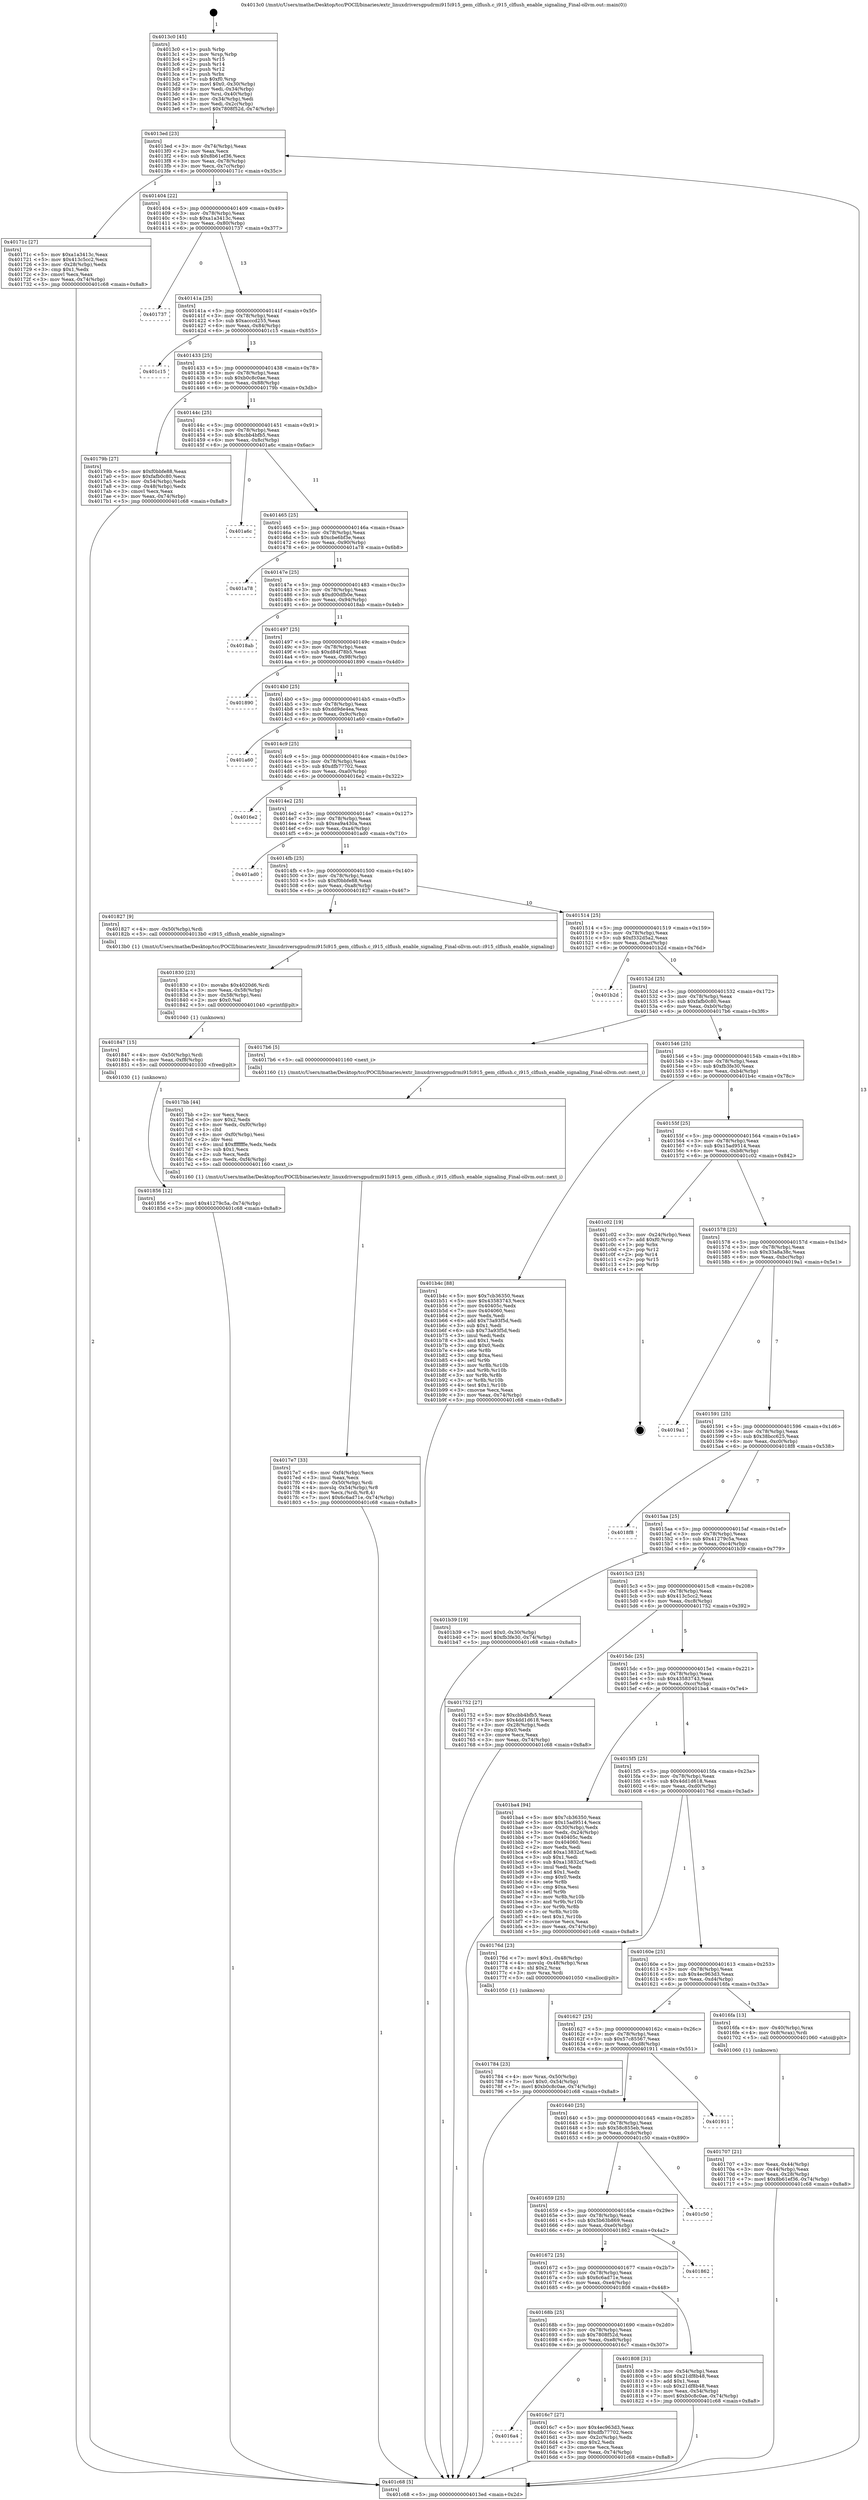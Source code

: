 digraph "0x4013c0" {
  label = "0x4013c0 (/mnt/c/Users/mathe/Desktop/tcc/POCII/binaries/extr_linuxdriversgpudrmi915i915_gem_clflush.c_i915_clflush_enable_signaling_Final-ollvm.out::main(0))"
  labelloc = "t"
  node[shape=record]

  Entry [label="",width=0.3,height=0.3,shape=circle,fillcolor=black,style=filled]
  "0x4013ed" [label="{
     0x4013ed [23]\l
     | [instrs]\l
     &nbsp;&nbsp;0x4013ed \<+3\>: mov -0x74(%rbp),%eax\l
     &nbsp;&nbsp;0x4013f0 \<+2\>: mov %eax,%ecx\l
     &nbsp;&nbsp;0x4013f2 \<+6\>: sub $0x8b61ef36,%ecx\l
     &nbsp;&nbsp;0x4013f8 \<+3\>: mov %eax,-0x78(%rbp)\l
     &nbsp;&nbsp;0x4013fb \<+3\>: mov %ecx,-0x7c(%rbp)\l
     &nbsp;&nbsp;0x4013fe \<+6\>: je 000000000040171c \<main+0x35c\>\l
  }"]
  "0x40171c" [label="{
     0x40171c [27]\l
     | [instrs]\l
     &nbsp;&nbsp;0x40171c \<+5\>: mov $0xa1a3413c,%eax\l
     &nbsp;&nbsp;0x401721 \<+5\>: mov $0x413c5cc2,%ecx\l
     &nbsp;&nbsp;0x401726 \<+3\>: mov -0x28(%rbp),%edx\l
     &nbsp;&nbsp;0x401729 \<+3\>: cmp $0x1,%edx\l
     &nbsp;&nbsp;0x40172c \<+3\>: cmovl %ecx,%eax\l
     &nbsp;&nbsp;0x40172f \<+3\>: mov %eax,-0x74(%rbp)\l
     &nbsp;&nbsp;0x401732 \<+5\>: jmp 0000000000401c68 \<main+0x8a8\>\l
  }"]
  "0x401404" [label="{
     0x401404 [22]\l
     | [instrs]\l
     &nbsp;&nbsp;0x401404 \<+5\>: jmp 0000000000401409 \<main+0x49\>\l
     &nbsp;&nbsp;0x401409 \<+3\>: mov -0x78(%rbp),%eax\l
     &nbsp;&nbsp;0x40140c \<+5\>: sub $0xa1a3413c,%eax\l
     &nbsp;&nbsp;0x401411 \<+3\>: mov %eax,-0x80(%rbp)\l
     &nbsp;&nbsp;0x401414 \<+6\>: je 0000000000401737 \<main+0x377\>\l
  }"]
  Exit [label="",width=0.3,height=0.3,shape=circle,fillcolor=black,style=filled,peripheries=2]
  "0x401737" [label="{
     0x401737\l
  }", style=dashed]
  "0x40141a" [label="{
     0x40141a [25]\l
     | [instrs]\l
     &nbsp;&nbsp;0x40141a \<+5\>: jmp 000000000040141f \<main+0x5f\>\l
     &nbsp;&nbsp;0x40141f \<+3\>: mov -0x78(%rbp),%eax\l
     &nbsp;&nbsp;0x401422 \<+5\>: sub $0xacccd255,%eax\l
     &nbsp;&nbsp;0x401427 \<+6\>: mov %eax,-0x84(%rbp)\l
     &nbsp;&nbsp;0x40142d \<+6\>: je 0000000000401c15 \<main+0x855\>\l
  }"]
  "0x401856" [label="{
     0x401856 [12]\l
     | [instrs]\l
     &nbsp;&nbsp;0x401856 \<+7\>: movl $0x41279c5a,-0x74(%rbp)\l
     &nbsp;&nbsp;0x40185d \<+5\>: jmp 0000000000401c68 \<main+0x8a8\>\l
  }"]
  "0x401c15" [label="{
     0x401c15\l
  }", style=dashed]
  "0x401433" [label="{
     0x401433 [25]\l
     | [instrs]\l
     &nbsp;&nbsp;0x401433 \<+5\>: jmp 0000000000401438 \<main+0x78\>\l
     &nbsp;&nbsp;0x401438 \<+3\>: mov -0x78(%rbp),%eax\l
     &nbsp;&nbsp;0x40143b \<+5\>: sub $0xb0c8c0ae,%eax\l
     &nbsp;&nbsp;0x401440 \<+6\>: mov %eax,-0x88(%rbp)\l
     &nbsp;&nbsp;0x401446 \<+6\>: je 000000000040179b \<main+0x3db\>\l
  }"]
  "0x401847" [label="{
     0x401847 [15]\l
     | [instrs]\l
     &nbsp;&nbsp;0x401847 \<+4\>: mov -0x50(%rbp),%rdi\l
     &nbsp;&nbsp;0x40184b \<+6\>: mov %eax,-0xf8(%rbp)\l
     &nbsp;&nbsp;0x401851 \<+5\>: call 0000000000401030 \<free@plt\>\l
     | [calls]\l
     &nbsp;&nbsp;0x401030 \{1\} (unknown)\l
  }"]
  "0x40179b" [label="{
     0x40179b [27]\l
     | [instrs]\l
     &nbsp;&nbsp;0x40179b \<+5\>: mov $0xf0bbfe88,%eax\l
     &nbsp;&nbsp;0x4017a0 \<+5\>: mov $0xfafb0c80,%ecx\l
     &nbsp;&nbsp;0x4017a5 \<+3\>: mov -0x54(%rbp),%edx\l
     &nbsp;&nbsp;0x4017a8 \<+3\>: cmp -0x48(%rbp),%edx\l
     &nbsp;&nbsp;0x4017ab \<+3\>: cmovl %ecx,%eax\l
     &nbsp;&nbsp;0x4017ae \<+3\>: mov %eax,-0x74(%rbp)\l
     &nbsp;&nbsp;0x4017b1 \<+5\>: jmp 0000000000401c68 \<main+0x8a8\>\l
  }"]
  "0x40144c" [label="{
     0x40144c [25]\l
     | [instrs]\l
     &nbsp;&nbsp;0x40144c \<+5\>: jmp 0000000000401451 \<main+0x91\>\l
     &nbsp;&nbsp;0x401451 \<+3\>: mov -0x78(%rbp),%eax\l
     &nbsp;&nbsp;0x401454 \<+5\>: sub $0xcbb4bfb5,%eax\l
     &nbsp;&nbsp;0x401459 \<+6\>: mov %eax,-0x8c(%rbp)\l
     &nbsp;&nbsp;0x40145f \<+6\>: je 0000000000401a6c \<main+0x6ac\>\l
  }"]
  "0x401830" [label="{
     0x401830 [23]\l
     | [instrs]\l
     &nbsp;&nbsp;0x401830 \<+10\>: movabs $0x4020d6,%rdi\l
     &nbsp;&nbsp;0x40183a \<+3\>: mov %eax,-0x58(%rbp)\l
     &nbsp;&nbsp;0x40183d \<+3\>: mov -0x58(%rbp),%esi\l
     &nbsp;&nbsp;0x401840 \<+2\>: mov $0x0,%al\l
     &nbsp;&nbsp;0x401842 \<+5\>: call 0000000000401040 \<printf@plt\>\l
     | [calls]\l
     &nbsp;&nbsp;0x401040 \{1\} (unknown)\l
  }"]
  "0x401a6c" [label="{
     0x401a6c\l
  }", style=dashed]
  "0x401465" [label="{
     0x401465 [25]\l
     | [instrs]\l
     &nbsp;&nbsp;0x401465 \<+5\>: jmp 000000000040146a \<main+0xaa\>\l
     &nbsp;&nbsp;0x40146a \<+3\>: mov -0x78(%rbp),%eax\l
     &nbsp;&nbsp;0x40146d \<+5\>: sub $0xcbe6bf3e,%eax\l
     &nbsp;&nbsp;0x401472 \<+6\>: mov %eax,-0x90(%rbp)\l
     &nbsp;&nbsp;0x401478 \<+6\>: je 0000000000401a78 \<main+0x6b8\>\l
  }"]
  "0x4017e7" [label="{
     0x4017e7 [33]\l
     | [instrs]\l
     &nbsp;&nbsp;0x4017e7 \<+6\>: mov -0xf4(%rbp),%ecx\l
     &nbsp;&nbsp;0x4017ed \<+3\>: imul %eax,%ecx\l
     &nbsp;&nbsp;0x4017f0 \<+4\>: mov -0x50(%rbp),%rdi\l
     &nbsp;&nbsp;0x4017f4 \<+4\>: movslq -0x54(%rbp),%r8\l
     &nbsp;&nbsp;0x4017f8 \<+4\>: mov %ecx,(%rdi,%r8,4)\l
     &nbsp;&nbsp;0x4017fc \<+7\>: movl $0x6c6ad71e,-0x74(%rbp)\l
     &nbsp;&nbsp;0x401803 \<+5\>: jmp 0000000000401c68 \<main+0x8a8\>\l
  }"]
  "0x401a78" [label="{
     0x401a78\l
  }", style=dashed]
  "0x40147e" [label="{
     0x40147e [25]\l
     | [instrs]\l
     &nbsp;&nbsp;0x40147e \<+5\>: jmp 0000000000401483 \<main+0xc3\>\l
     &nbsp;&nbsp;0x401483 \<+3\>: mov -0x78(%rbp),%eax\l
     &nbsp;&nbsp;0x401486 \<+5\>: sub $0xd00dfb0e,%eax\l
     &nbsp;&nbsp;0x40148b \<+6\>: mov %eax,-0x94(%rbp)\l
     &nbsp;&nbsp;0x401491 \<+6\>: je 00000000004018ab \<main+0x4eb\>\l
  }"]
  "0x4017bb" [label="{
     0x4017bb [44]\l
     | [instrs]\l
     &nbsp;&nbsp;0x4017bb \<+2\>: xor %ecx,%ecx\l
     &nbsp;&nbsp;0x4017bd \<+5\>: mov $0x2,%edx\l
     &nbsp;&nbsp;0x4017c2 \<+6\>: mov %edx,-0xf0(%rbp)\l
     &nbsp;&nbsp;0x4017c8 \<+1\>: cltd\l
     &nbsp;&nbsp;0x4017c9 \<+6\>: mov -0xf0(%rbp),%esi\l
     &nbsp;&nbsp;0x4017cf \<+2\>: idiv %esi\l
     &nbsp;&nbsp;0x4017d1 \<+6\>: imul $0xfffffffe,%edx,%edx\l
     &nbsp;&nbsp;0x4017d7 \<+3\>: sub $0x1,%ecx\l
     &nbsp;&nbsp;0x4017da \<+2\>: sub %ecx,%edx\l
     &nbsp;&nbsp;0x4017dc \<+6\>: mov %edx,-0xf4(%rbp)\l
     &nbsp;&nbsp;0x4017e2 \<+5\>: call 0000000000401160 \<next_i\>\l
     | [calls]\l
     &nbsp;&nbsp;0x401160 \{1\} (/mnt/c/Users/mathe/Desktop/tcc/POCII/binaries/extr_linuxdriversgpudrmi915i915_gem_clflush.c_i915_clflush_enable_signaling_Final-ollvm.out::next_i)\l
  }"]
  "0x4018ab" [label="{
     0x4018ab\l
  }", style=dashed]
  "0x401497" [label="{
     0x401497 [25]\l
     | [instrs]\l
     &nbsp;&nbsp;0x401497 \<+5\>: jmp 000000000040149c \<main+0xdc\>\l
     &nbsp;&nbsp;0x40149c \<+3\>: mov -0x78(%rbp),%eax\l
     &nbsp;&nbsp;0x40149f \<+5\>: sub $0xd84f78b5,%eax\l
     &nbsp;&nbsp;0x4014a4 \<+6\>: mov %eax,-0x98(%rbp)\l
     &nbsp;&nbsp;0x4014aa \<+6\>: je 0000000000401890 \<main+0x4d0\>\l
  }"]
  "0x401784" [label="{
     0x401784 [23]\l
     | [instrs]\l
     &nbsp;&nbsp;0x401784 \<+4\>: mov %rax,-0x50(%rbp)\l
     &nbsp;&nbsp;0x401788 \<+7\>: movl $0x0,-0x54(%rbp)\l
     &nbsp;&nbsp;0x40178f \<+7\>: movl $0xb0c8c0ae,-0x74(%rbp)\l
     &nbsp;&nbsp;0x401796 \<+5\>: jmp 0000000000401c68 \<main+0x8a8\>\l
  }"]
  "0x401890" [label="{
     0x401890\l
  }", style=dashed]
  "0x4014b0" [label="{
     0x4014b0 [25]\l
     | [instrs]\l
     &nbsp;&nbsp;0x4014b0 \<+5\>: jmp 00000000004014b5 \<main+0xf5\>\l
     &nbsp;&nbsp;0x4014b5 \<+3\>: mov -0x78(%rbp),%eax\l
     &nbsp;&nbsp;0x4014b8 \<+5\>: sub $0xdd9de4ea,%eax\l
     &nbsp;&nbsp;0x4014bd \<+6\>: mov %eax,-0x9c(%rbp)\l
     &nbsp;&nbsp;0x4014c3 \<+6\>: je 0000000000401a60 \<main+0x6a0\>\l
  }"]
  "0x401707" [label="{
     0x401707 [21]\l
     | [instrs]\l
     &nbsp;&nbsp;0x401707 \<+3\>: mov %eax,-0x44(%rbp)\l
     &nbsp;&nbsp;0x40170a \<+3\>: mov -0x44(%rbp),%eax\l
     &nbsp;&nbsp;0x40170d \<+3\>: mov %eax,-0x28(%rbp)\l
     &nbsp;&nbsp;0x401710 \<+7\>: movl $0x8b61ef36,-0x74(%rbp)\l
     &nbsp;&nbsp;0x401717 \<+5\>: jmp 0000000000401c68 \<main+0x8a8\>\l
  }"]
  "0x401a60" [label="{
     0x401a60\l
  }", style=dashed]
  "0x4014c9" [label="{
     0x4014c9 [25]\l
     | [instrs]\l
     &nbsp;&nbsp;0x4014c9 \<+5\>: jmp 00000000004014ce \<main+0x10e\>\l
     &nbsp;&nbsp;0x4014ce \<+3\>: mov -0x78(%rbp),%eax\l
     &nbsp;&nbsp;0x4014d1 \<+5\>: sub $0xdfb77702,%eax\l
     &nbsp;&nbsp;0x4014d6 \<+6\>: mov %eax,-0xa0(%rbp)\l
     &nbsp;&nbsp;0x4014dc \<+6\>: je 00000000004016e2 \<main+0x322\>\l
  }"]
  "0x4013c0" [label="{
     0x4013c0 [45]\l
     | [instrs]\l
     &nbsp;&nbsp;0x4013c0 \<+1\>: push %rbp\l
     &nbsp;&nbsp;0x4013c1 \<+3\>: mov %rsp,%rbp\l
     &nbsp;&nbsp;0x4013c4 \<+2\>: push %r15\l
     &nbsp;&nbsp;0x4013c6 \<+2\>: push %r14\l
     &nbsp;&nbsp;0x4013c8 \<+2\>: push %r12\l
     &nbsp;&nbsp;0x4013ca \<+1\>: push %rbx\l
     &nbsp;&nbsp;0x4013cb \<+7\>: sub $0xf0,%rsp\l
     &nbsp;&nbsp;0x4013d2 \<+7\>: movl $0x0,-0x30(%rbp)\l
     &nbsp;&nbsp;0x4013d9 \<+3\>: mov %edi,-0x34(%rbp)\l
     &nbsp;&nbsp;0x4013dc \<+4\>: mov %rsi,-0x40(%rbp)\l
     &nbsp;&nbsp;0x4013e0 \<+3\>: mov -0x34(%rbp),%edi\l
     &nbsp;&nbsp;0x4013e3 \<+3\>: mov %edi,-0x2c(%rbp)\l
     &nbsp;&nbsp;0x4013e6 \<+7\>: movl $0x7808f52d,-0x74(%rbp)\l
  }"]
  "0x4016e2" [label="{
     0x4016e2\l
  }", style=dashed]
  "0x4014e2" [label="{
     0x4014e2 [25]\l
     | [instrs]\l
     &nbsp;&nbsp;0x4014e2 \<+5\>: jmp 00000000004014e7 \<main+0x127\>\l
     &nbsp;&nbsp;0x4014e7 \<+3\>: mov -0x78(%rbp),%eax\l
     &nbsp;&nbsp;0x4014ea \<+5\>: sub $0xea9a430a,%eax\l
     &nbsp;&nbsp;0x4014ef \<+6\>: mov %eax,-0xa4(%rbp)\l
     &nbsp;&nbsp;0x4014f5 \<+6\>: je 0000000000401ad0 \<main+0x710\>\l
  }"]
  "0x401c68" [label="{
     0x401c68 [5]\l
     | [instrs]\l
     &nbsp;&nbsp;0x401c68 \<+5\>: jmp 00000000004013ed \<main+0x2d\>\l
  }"]
  "0x401ad0" [label="{
     0x401ad0\l
  }", style=dashed]
  "0x4014fb" [label="{
     0x4014fb [25]\l
     | [instrs]\l
     &nbsp;&nbsp;0x4014fb \<+5\>: jmp 0000000000401500 \<main+0x140\>\l
     &nbsp;&nbsp;0x401500 \<+3\>: mov -0x78(%rbp),%eax\l
     &nbsp;&nbsp;0x401503 \<+5\>: sub $0xf0bbfe88,%eax\l
     &nbsp;&nbsp;0x401508 \<+6\>: mov %eax,-0xa8(%rbp)\l
     &nbsp;&nbsp;0x40150e \<+6\>: je 0000000000401827 \<main+0x467\>\l
  }"]
  "0x4016a4" [label="{
     0x4016a4\l
  }", style=dashed]
  "0x401827" [label="{
     0x401827 [9]\l
     | [instrs]\l
     &nbsp;&nbsp;0x401827 \<+4\>: mov -0x50(%rbp),%rdi\l
     &nbsp;&nbsp;0x40182b \<+5\>: call 00000000004013b0 \<i915_clflush_enable_signaling\>\l
     | [calls]\l
     &nbsp;&nbsp;0x4013b0 \{1\} (/mnt/c/Users/mathe/Desktop/tcc/POCII/binaries/extr_linuxdriversgpudrmi915i915_gem_clflush.c_i915_clflush_enable_signaling_Final-ollvm.out::i915_clflush_enable_signaling)\l
  }"]
  "0x401514" [label="{
     0x401514 [25]\l
     | [instrs]\l
     &nbsp;&nbsp;0x401514 \<+5\>: jmp 0000000000401519 \<main+0x159\>\l
     &nbsp;&nbsp;0x401519 \<+3\>: mov -0x78(%rbp),%eax\l
     &nbsp;&nbsp;0x40151c \<+5\>: sub $0xf332d5a2,%eax\l
     &nbsp;&nbsp;0x401521 \<+6\>: mov %eax,-0xac(%rbp)\l
     &nbsp;&nbsp;0x401527 \<+6\>: je 0000000000401b2d \<main+0x76d\>\l
  }"]
  "0x4016c7" [label="{
     0x4016c7 [27]\l
     | [instrs]\l
     &nbsp;&nbsp;0x4016c7 \<+5\>: mov $0x4ec963d3,%eax\l
     &nbsp;&nbsp;0x4016cc \<+5\>: mov $0xdfb77702,%ecx\l
     &nbsp;&nbsp;0x4016d1 \<+3\>: mov -0x2c(%rbp),%edx\l
     &nbsp;&nbsp;0x4016d4 \<+3\>: cmp $0x2,%edx\l
     &nbsp;&nbsp;0x4016d7 \<+3\>: cmovne %ecx,%eax\l
     &nbsp;&nbsp;0x4016da \<+3\>: mov %eax,-0x74(%rbp)\l
     &nbsp;&nbsp;0x4016dd \<+5\>: jmp 0000000000401c68 \<main+0x8a8\>\l
  }"]
  "0x401b2d" [label="{
     0x401b2d\l
  }", style=dashed]
  "0x40152d" [label="{
     0x40152d [25]\l
     | [instrs]\l
     &nbsp;&nbsp;0x40152d \<+5\>: jmp 0000000000401532 \<main+0x172\>\l
     &nbsp;&nbsp;0x401532 \<+3\>: mov -0x78(%rbp),%eax\l
     &nbsp;&nbsp;0x401535 \<+5\>: sub $0xfafb0c80,%eax\l
     &nbsp;&nbsp;0x40153a \<+6\>: mov %eax,-0xb0(%rbp)\l
     &nbsp;&nbsp;0x401540 \<+6\>: je 00000000004017b6 \<main+0x3f6\>\l
  }"]
  "0x40168b" [label="{
     0x40168b [25]\l
     | [instrs]\l
     &nbsp;&nbsp;0x40168b \<+5\>: jmp 0000000000401690 \<main+0x2d0\>\l
     &nbsp;&nbsp;0x401690 \<+3\>: mov -0x78(%rbp),%eax\l
     &nbsp;&nbsp;0x401693 \<+5\>: sub $0x7808f52d,%eax\l
     &nbsp;&nbsp;0x401698 \<+6\>: mov %eax,-0xe8(%rbp)\l
     &nbsp;&nbsp;0x40169e \<+6\>: je 00000000004016c7 \<main+0x307\>\l
  }"]
  "0x4017b6" [label="{
     0x4017b6 [5]\l
     | [instrs]\l
     &nbsp;&nbsp;0x4017b6 \<+5\>: call 0000000000401160 \<next_i\>\l
     | [calls]\l
     &nbsp;&nbsp;0x401160 \{1\} (/mnt/c/Users/mathe/Desktop/tcc/POCII/binaries/extr_linuxdriversgpudrmi915i915_gem_clflush.c_i915_clflush_enable_signaling_Final-ollvm.out::next_i)\l
  }"]
  "0x401546" [label="{
     0x401546 [25]\l
     | [instrs]\l
     &nbsp;&nbsp;0x401546 \<+5\>: jmp 000000000040154b \<main+0x18b\>\l
     &nbsp;&nbsp;0x40154b \<+3\>: mov -0x78(%rbp),%eax\l
     &nbsp;&nbsp;0x40154e \<+5\>: sub $0xfb3fe30,%eax\l
     &nbsp;&nbsp;0x401553 \<+6\>: mov %eax,-0xb4(%rbp)\l
     &nbsp;&nbsp;0x401559 \<+6\>: je 0000000000401b4c \<main+0x78c\>\l
  }"]
  "0x401808" [label="{
     0x401808 [31]\l
     | [instrs]\l
     &nbsp;&nbsp;0x401808 \<+3\>: mov -0x54(%rbp),%eax\l
     &nbsp;&nbsp;0x40180b \<+5\>: add $0x21df8b48,%eax\l
     &nbsp;&nbsp;0x401810 \<+3\>: add $0x1,%eax\l
     &nbsp;&nbsp;0x401813 \<+5\>: sub $0x21df8b48,%eax\l
     &nbsp;&nbsp;0x401818 \<+3\>: mov %eax,-0x54(%rbp)\l
     &nbsp;&nbsp;0x40181b \<+7\>: movl $0xb0c8c0ae,-0x74(%rbp)\l
     &nbsp;&nbsp;0x401822 \<+5\>: jmp 0000000000401c68 \<main+0x8a8\>\l
  }"]
  "0x401b4c" [label="{
     0x401b4c [88]\l
     | [instrs]\l
     &nbsp;&nbsp;0x401b4c \<+5\>: mov $0x7cb36350,%eax\l
     &nbsp;&nbsp;0x401b51 \<+5\>: mov $0x43583743,%ecx\l
     &nbsp;&nbsp;0x401b56 \<+7\>: mov 0x40405c,%edx\l
     &nbsp;&nbsp;0x401b5d \<+7\>: mov 0x404060,%esi\l
     &nbsp;&nbsp;0x401b64 \<+2\>: mov %edx,%edi\l
     &nbsp;&nbsp;0x401b66 \<+6\>: add $0x73a93f5d,%edi\l
     &nbsp;&nbsp;0x401b6c \<+3\>: sub $0x1,%edi\l
     &nbsp;&nbsp;0x401b6f \<+6\>: sub $0x73a93f5d,%edi\l
     &nbsp;&nbsp;0x401b75 \<+3\>: imul %edi,%edx\l
     &nbsp;&nbsp;0x401b78 \<+3\>: and $0x1,%edx\l
     &nbsp;&nbsp;0x401b7b \<+3\>: cmp $0x0,%edx\l
     &nbsp;&nbsp;0x401b7e \<+4\>: sete %r8b\l
     &nbsp;&nbsp;0x401b82 \<+3\>: cmp $0xa,%esi\l
     &nbsp;&nbsp;0x401b85 \<+4\>: setl %r9b\l
     &nbsp;&nbsp;0x401b89 \<+3\>: mov %r8b,%r10b\l
     &nbsp;&nbsp;0x401b8c \<+3\>: and %r9b,%r10b\l
     &nbsp;&nbsp;0x401b8f \<+3\>: xor %r9b,%r8b\l
     &nbsp;&nbsp;0x401b92 \<+3\>: or %r8b,%r10b\l
     &nbsp;&nbsp;0x401b95 \<+4\>: test $0x1,%r10b\l
     &nbsp;&nbsp;0x401b99 \<+3\>: cmovne %ecx,%eax\l
     &nbsp;&nbsp;0x401b9c \<+3\>: mov %eax,-0x74(%rbp)\l
     &nbsp;&nbsp;0x401b9f \<+5\>: jmp 0000000000401c68 \<main+0x8a8\>\l
  }"]
  "0x40155f" [label="{
     0x40155f [25]\l
     | [instrs]\l
     &nbsp;&nbsp;0x40155f \<+5\>: jmp 0000000000401564 \<main+0x1a4\>\l
     &nbsp;&nbsp;0x401564 \<+3\>: mov -0x78(%rbp),%eax\l
     &nbsp;&nbsp;0x401567 \<+5\>: sub $0x15ad9514,%eax\l
     &nbsp;&nbsp;0x40156c \<+6\>: mov %eax,-0xb8(%rbp)\l
     &nbsp;&nbsp;0x401572 \<+6\>: je 0000000000401c02 \<main+0x842\>\l
  }"]
  "0x401672" [label="{
     0x401672 [25]\l
     | [instrs]\l
     &nbsp;&nbsp;0x401672 \<+5\>: jmp 0000000000401677 \<main+0x2b7\>\l
     &nbsp;&nbsp;0x401677 \<+3\>: mov -0x78(%rbp),%eax\l
     &nbsp;&nbsp;0x40167a \<+5\>: sub $0x6c6ad71e,%eax\l
     &nbsp;&nbsp;0x40167f \<+6\>: mov %eax,-0xe4(%rbp)\l
     &nbsp;&nbsp;0x401685 \<+6\>: je 0000000000401808 \<main+0x448\>\l
  }"]
  "0x401c02" [label="{
     0x401c02 [19]\l
     | [instrs]\l
     &nbsp;&nbsp;0x401c02 \<+3\>: mov -0x24(%rbp),%eax\l
     &nbsp;&nbsp;0x401c05 \<+7\>: add $0xf0,%rsp\l
     &nbsp;&nbsp;0x401c0c \<+1\>: pop %rbx\l
     &nbsp;&nbsp;0x401c0d \<+2\>: pop %r12\l
     &nbsp;&nbsp;0x401c0f \<+2\>: pop %r14\l
     &nbsp;&nbsp;0x401c11 \<+2\>: pop %r15\l
     &nbsp;&nbsp;0x401c13 \<+1\>: pop %rbp\l
     &nbsp;&nbsp;0x401c14 \<+1\>: ret\l
  }"]
  "0x401578" [label="{
     0x401578 [25]\l
     | [instrs]\l
     &nbsp;&nbsp;0x401578 \<+5\>: jmp 000000000040157d \<main+0x1bd\>\l
     &nbsp;&nbsp;0x40157d \<+3\>: mov -0x78(%rbp),%eax\l
     &nbsp;&nbsp;0x401580 \<+5\>: sub $0x33a8a38c,%eax\l
     &nbsp;&nbsp;0x401585 \<+6\>: mov %eax,-0xbc(%rbp)\l
     &nbsp;&nbsp;0x40158b \<+6\>: je 00000000004019a1 \<main+0x5e1\>\l
  }"]
  "0x401862" [label="{
     0x401862\l
  }", style=dashed]
  "0x4019a1" [label="{
     0x4019a1\l
  }", style=dashed]
  "0x401591" [label="{
     0x401591 [25]\l
     | [instrs]\l
     &nbsp;&nbsp;0x401591 \<+5\>: jmp 0000000000401596 \<main+0x1d6\>\l
     &nbsp;&nbsp;0x401596 \<+3\>: mov -0x78(%rbp),%eax\l
     &nbsp;&nbsp;0x401599 \<+5\>: sub $0x38bcc625,%eax\l
     &nbsp;&nbsp;0x40159e \<+6\>: mov %eax,-0xc0(%rbp)\l
     &nbsp;&nbsp;0x4015a4 \<+6\>: je 00000000004018f8 \<main+0x538\>\l
  }"]
  "0x401659" [label="{
     0x401659 [25]\l
     | [instrs]\l
     &nbsp;&nbsp;0x401659 \<+5\>: jmp 000000000040165e \<main+0x29e\>\l
     &nbsp;&nbsp;0x40165e \<+3\>: mov -0x78(%rbp),%eax\l
     &nbsp;&nbsp;0x401661 \<+5\>: sub $0x5b63b869,%eax\l
     &nbsp;&nbsp;0x401666 \<+6\>: mov %eax,-0xe0(%rbp)\l
     &nbsp;&nbsp;0x40166c \<+6\>: je 0000000000401862 \<main+0x4a2\>\l
  }"]
  "0x4018f8" [label="{
     0x4018f8\l
  }", style=dashed]
  "0x4015aa" [label="{
     0x4015aa [25]\l
     | [instrs]\l
     &nbsp;&nbsp;0x4015aa \<+5\>: jmp 00000000004015af \<main+0x1ef\>\l
     &nbsp;&nbsp;0x4015af \<+3\>: mov -0x78(%rbp),%eax\l
     &nbsp;&nbsp;0x4015b2 \<+5\>: sub $0x41279c5a,%eax\l
     &nbsp;&nbsp;0x4015b7 \<+6\>: mov %eax,-0xc4(%rbp)\l
     &nbsp;&nbsp;0x4015bd \<+6\>: je 0000000000401b39 \<main+0x779\>\l
  }"]
  "0x401c50" [label="{
     0x401c50\l
  }", style=dashed]
  "0x401b39" [label="{
     0x401b39 [19]\l
     | [instrs]\l
     &nbsp;&nbsp;0x401b39 \<+7\>: movl $0x0,-0x30(%rbp)\l
     &nbsp;&nbsp;0x401b40 \<+7\>: movl $0xfb3fe30,-0x74(%rbp)\l
     &nbsp;&nbsp;0x401b47 \<+5\>: jmp 0000000000401c68 \<main+0x8a8\>\l
  }"]
  "0x4015c3" [label="{
     0x4015c3 [25]\l
     | [instrs]\l
     &nbsp;&nbsp;0x4015c3 \<+5\>: jmp 00000000004015c8 \<main+0x208\>\l
     &nbsp;&nbsp;0x4015c8 \<+3\>: mov -0x78(%rbp),%eax\l
     &nbsp;&nbsp;0x4015cb \<+5\>: sub $0x413c5cc2,%eax\l
     &nbsp;&nbsp;0x4015d0 \<+6\>: mov %eax,-0xc8(%rbp)\l
     &nbsp;&nbsp;0x4015d6 \<+6\>: je 0000000000401752 \<main+0x392\>\l
  }"]
  "0x401640" [label="{
     0x401640 [25]\l
     | [instrs]\l
     &nbsp;&nbsp;0x401640 \<+5\>: jmp 0000000000401645 \<main+0x285\>\l
     &nbsp;&nbsp;0x401645 \<+3\>: mov -0x78(%rbp),%eax\l
     &nbsp;&nbsp;0x401648 \<+5\>: sub $0x58c855eb,%eax\l
     &nbsp;&nbsp;0x40164d \<+6\>: mov %eax,-0xdc(%rbp)\l
     &nbsp;&nbsp;0x401653 \<+6\>: je 0000000000401c50 \<main+0x890\>\l
  }"]
  "0x401752" [label="{
     0x401752 [27]\l
     | [instrs]\l
     &nbsp;&nbsp;0x401752 \<+5\>: mov $0xcbb4bfb5,%eax\l
     &nbsp;&nbsp;0x401757 \<+5\>: mov $0x4dd1d618,%ecx\l
     &nbsp;&nbsp;0x40175c \<+3\>: mov -0x28(%rbp),%edx\l
     &nbsp;&nbsp;0x40175f \<+3\>: cmp $0x0,%edx\l
     &nbsp;&nbsp;0x401762 \<+3\>: cmove %ecx,%eax\l
     &nbsp;&nbsp;0x401765 \<+3\>: mov %eax,-0x74(%rbp)\l
     &nbsp;&nbsp;0x401768 \<+5\>: jmp 0000000000401c68 \<main+0x8a8\>\l
  }"]
  "0x4015dc" [label="{
     0x4015dc [25]\l
     | [instrs]\l
     &nbsp;&nbsp;0x4015dc \<+5\>: jmp 00000000004015e1 \<main+0x221\>\l
     &nbsp;&nbsp;0x4015e1 \<+3\>: mov -0x78(%rbp),%eax\l
     &nbsp;&nbsp;0x4015e4 \<+5\>: sub $0x43583743,%eax\l
     &nbsp;&nbsp;0x4015e9 \<+6\>: mov %eax,-0xcc(%rbp)\l
     &nbsp;&nbsp;0x4015ef \<+6\>: je 0000000000401ba4 \<main+0x7e4\>\l
  }"]
  "0x401911" [label="{
     0x401911\l
  }", style=dashed]
  "0x401ba4" [label="{
     0x401ba4 [94]\l
     | [instrs]\l
     &nbsp;&nbsp;0x401ba4 \<+5\>: mov $0x7cb36350,%eax\l
     &nbsp;&nbsp;0x401ba9 \<+5\>: mov $0x15ad9514,%ecx\l
     &nbsp;&nbsp;0x401bae \<+3\>: mov -0x30(%rbp),%edx\l
     &nbsp;&nbsp;0x401bb1 \<+3\>: mov %edx,-0x24(%rbp)\l
     &nbsp;&nbsp;0x401bb4 \<+7\>: mov 0x40405c,%edx\l
     &nbsp;&nbsp;0x401bbb \<+7\>: mov 0x404060,%esi\l
     &nbsp;&nbsp;0x401bc2 \<+2\>: mov %edx,%edi\l
     &nbsp;&nbsp;0x401bc4 \<+6\>: add $0xa13832cf,%edi\l
     &nbsp;&nbsp;0x401bca \<+3\>: sub $0x1,%edi\l
     &nbsp;&nbsp;0x401bcd \<+6\>: sub $0xa13832cf,%edi\l
     &nbsp;&nbsp;0x401bd3 \<+3\>: imul %edi,%edx\l
     &nbsp;&nbsp;0x401bd6 \<+3\>: and $0x1,%edx\l
     &nbsp;&nbsp;0x401bd9 \<+3\>: cmp $0x0,%edx\l
     &nbsp;&nbsp;0x401bdc \<+4\>: sete %r8b\l
     &nbsp;&nbsp;0x401be0 \<+3\>: cmp $0xa,%esi\l
     &nbsp;&nbsp;0x401be3 \<+4\>: setl %r9b\l
     &nbsp;&nbsp;0x401be7 \<+3\>: mov %r8b,%r10b\l
     &nbsp;&nbsp;0x401bea \<+3\>: and %r9b,%r10b\l
     &nbsp;&nbsp;0x401bed \<+3\>: xor %r9b,%r8b\l
     &nbsp;&nbsp;0x401bf0 \<+3\>: or %r8b,%r10b\l
     &nbsp;&nbsp;0x401bf3 \<+4\>: test $0x1,%r10b\l
     &nbsp;&nbsp;0x401bf7 \<+3\>: cmovne %ecx,%eax\l
     &nbsp;&nbsp;0x401bfa \<+3\>: mov %eax,-0x74(%rbp)\l
     &nbsp;&nbsp;0x401bfd \<+5\>: jmp 0000000000401c68 \<main+0x8a8\>\l
  }"]
  "0x4015f5" [label="{
     0x4015f5 [25]\l
     | [instrs]\l
     &nbsp;&nbsp;0x4015f5 \<+5\>: jmp 00000000004015fa \<main+0x23a\>\l
     &nbsp;&nbsp;0x4015fa \<+3\>: mov -0x78(%rbp),%eax\l
     &nbsp;&nbsp;0x4015fd \<+5\>: sub $0x4dd1d618,%eax\l
     &nbsp;&nbsp;0x401602 \<+6\>: mov %eax,-0xd0(%rbp)\l
     &nbsp;&nbsp;0x401608 \<+6\>: je 000000000040176d \<main+0x3ad\>\l
  }"]
  "0x401627" [label="{
     0x401627 [25]\l
     | [instrs]\l
     &nbsp;&nbsp;0x401627 \<+5\>: jmp 000000000040162c \<main+0x26c\>\l
     &nbsp;&nbsp;0x40162c \<+3\>: mov -0x78(%rbp),%eax\l
     &nbsp;&nbsp;0x40162f \<+5\>: sub $0x57c85567,%eax\l
     &nbsp;&nbsp;0x401634 \<+6\>: mov %eax,-0xd8(%rbp)\l
     &nbsp;&nbsp;0x40163a \<+6\>: je 0000000000401911 \<main+0x551\>\l
  }"]
  "0x40176d" [label="{
     0x40176d [23]\l
     | [instrs]\l
     &nbsp;&nbsp;0x40176d \<+7\>: movl $0x1,-0x48(%rbp)\l
     &nbsp;&nbsp;0x401774 \<+4\>: movslq -0x48(%rbp),%rax\l
     &nbsp;&nbsp;0x401778 \<+4\>: shl $0x2,%rax\l
     &nbsp;&nbsp;0x40177c \<+3\>: mov %rax,%rdi\l
     &nbsp;&nbsp;0x40177f \<+5\>: call 0000000000401050 \<malloc@plt\>\l
     | [calls]\l
     &nbsp;&nbsp;0x401050 \{1\} (unknown)\l
  }"]
  "0x40160e" [label="{
     0x40160e [25]\l
     | [instrs]\l
     &nbsp;&nbsp;0x40160e \<+5\>: jmp 0000000000401613 \<main+0x253\>\l
     &nbsp;&nbsp;0x401613 \<+3\>: mov -0x78(%rbp),%eax\l
     &nbsp;&nbsp;0x401616 \<+5\>: sub $0x4ec963d3,%eax\l
     &nbsp;&nbsp;0x40161b \<+6\>: mov %eax,-0xd4(%rbp)\l
     &nbsp;&nbsp;0x401621 \<+6\>: je 00000000004016fa \<main+0x33a\>\l
  }"]
  "0x4016fa" [label="{
     0x4016fa [13]\l
     | [instrs]\l
     &nbsp;&nbsp;0x4016fa \<+4\>: mov -0x40(%rbp),%rax\l
     &nbsp;&nbsp;0x4016fe \<+4\>: mov 0x8(%rax),%rdi\l
     &nbsp;&nbsp;0x401702 \<+5\>: call 0000000000401060 \<atoi@plt\>\l
     | [calls]\l
     &nbsp;&nbsp;0x401060 \{1\} (unknown)\l
  }"]
  Entry -> "0x4013c0" [label=" 1"]
  "0x4013ed" -> "0x40171c" [label=" 1"]
  "0x4013ed" -> "0x401404" [label=" 13"]
  "0x401c02" -> Exit [label=" 1"]
  "0x401404" -> "0x401737" [label=" 0"]
  "0x401404" -> "0x40141a" [label=" 13"]
  "0x401ba4" -> "0x401c68" [label=" 1"]
  "0x40141a" -> "0x401c15" [label=" 0"]
  "0x40141a" -> "0x401433" [label=" 13"]
  "0x401b4c" -> "0x401c68" [label=" 1"]
  "0x401433" -> "0x40179b" [label=" 2"]
  "0x401433" -> "0x40144c" [label=" 11"]
  "0x401b39" -> "0x401c68" [label=" 1"]
  "0x40144c" -> "0x401a6c" [label=" 0"]
  "0x40144c" -> "0x401465" [label=" 11"]
  "0x401856" -> "0x401c68" [label=" 1"]
  "0x401465" -> "0x401a78" [label=" 0"]
  "0x401465" -> "0x40147e" [label=" 11"]
  "0x401847" -> "0x401856" [label=" 1"]
  "0x40147e" -> "0x4018ab" [label=" 0"]
  "0x40147e" -> "0x401497" [label=" 11"]
  "0x401830" -> "0x401847" [label=" 1"]
  "0x401497" -> "0x401890" [label=" 0"]
  "0x401497" -> "0x4014b0" [label=" 11"]
  "0x401827" -> "0x401830" [label=" 1"]
  "0x4014b0" -> "0x401a60" [label=" 0"]
  "0x4014b0" -> "0x4014c9" [label=" 11"]
  "0x401808" -> "0x401c68" [label=" 1"]
  "0x4014c9" -> "0x4016e2" [label=" 0"]
  "0x4014c9" -> "0x4014e2" [label=" 11"]
  "0x4017e7" -> "0x401c68" [label=" 1"]
  "0x4014e2" -> "0x401ad0" [label=" 0"]
  "0x4014e2" -> "0x4014fb" [label=" 11"]
  "0x4017bb" -> "0x4017e7" [label=" 1"]
  "0x4014fb" -> "0x401827" [label=" 1"]
  "0x4014fb" -> "0x401514" [label=" 10"]
  "0x4017b6" -> "0x4017bb" [label=" 1"]
  "0x401514" -> "0x401b2d" [label=" 0"]
  "0x401514" -> "0x40152d" [label=" 10"]
  "0x40179b" -> "0x401c68" [label=" 2"]
  "0x40152d" -> "0x4017b6" [label=" 1"]
  "0x40152d" -> "0x401546" [label=" 9"]
  "0x40176d" -> "0x401784" [label=" 1"]
  "0x401546" -> "0x401b4c" [label=" 1"]
  "0x401546" -> "0x40155f" [label=" 8"]
  "0x401752" -> "0x401c68" [label=" 1"]
  "0x40155f" -> "0x401c02" [label=" 1"]
  "0x40155f" -> "0x401578" [label=" 7"]
  "0x401707" -> "0x401c68" [label=" 1"]
  "0x401578" -> "0x4019a1" [label=" 0"]
  "0x401578" -> "0x401591" [label=" 7"]
  "0x4016fa" -> "0x401707" [label=" 1"]
  "0x401591" -> "0x4018f8" [label=" 0"]
  "0x401591" -> "0x4015aa" [label=" 7"]
  "0x4013c0" -> "0x4013ed" [label=" 1"]
  "0x4015aa" -> "0x401b39" [label=" 1"]
  "0x4015aa" -> "0x4015c3" [label=" 6"]
  "0x4016c7" -> "0x401c68" [label=" 1"]
  "0x4015c3" -> "0x401752" [label=" 1"]
  "0x4015c3" -> "0x4015dc" [label=" 5"]
  "0x40168b" -> "0x4016c7" [label=" 1"]
  "0x4015dc" -> "0x401ba4" [label=" 1"]
  "0x4015dc" -> "0x4015f5" [label=" 4"]
  "0x401784" -> "0x401c68" [label=" 1"]
  "0x4015f5" -> "0x40176d" [label=" 1"]
  "0x4015f5" -> "0x40160e" [label=" 3"]
  "0x401672" -> "0x401808" [label=" 1"]
  "0x40160e" -> "0x4016fa" [label=" 1"]
  "0x40160e" -> "0x401627" [label=" 2"]
  "0x401672" -> "0x40168b" [label=" 1"]
  "0x401627" -> "0x401911" [label=" 0"]
  "0x401627" -> "0x401640" [label=" 2"]
  "0x40168b" -> "0x4016a4" [label=" 0"]
  "0x401640" -> "0x401c50" [label=" 0"]
  "0x401640" -> "0x401659" [label=" 2"]
  "0x401c68" -> "0x4013ed" [label=" 13"]
  "0x401659" -> "0x401862" [label=" 0"]
  "0x401659" -> "0x401672" [label=" 2"]
  "0x40171c" -> "0x401c68" [label=" 1"]
}
